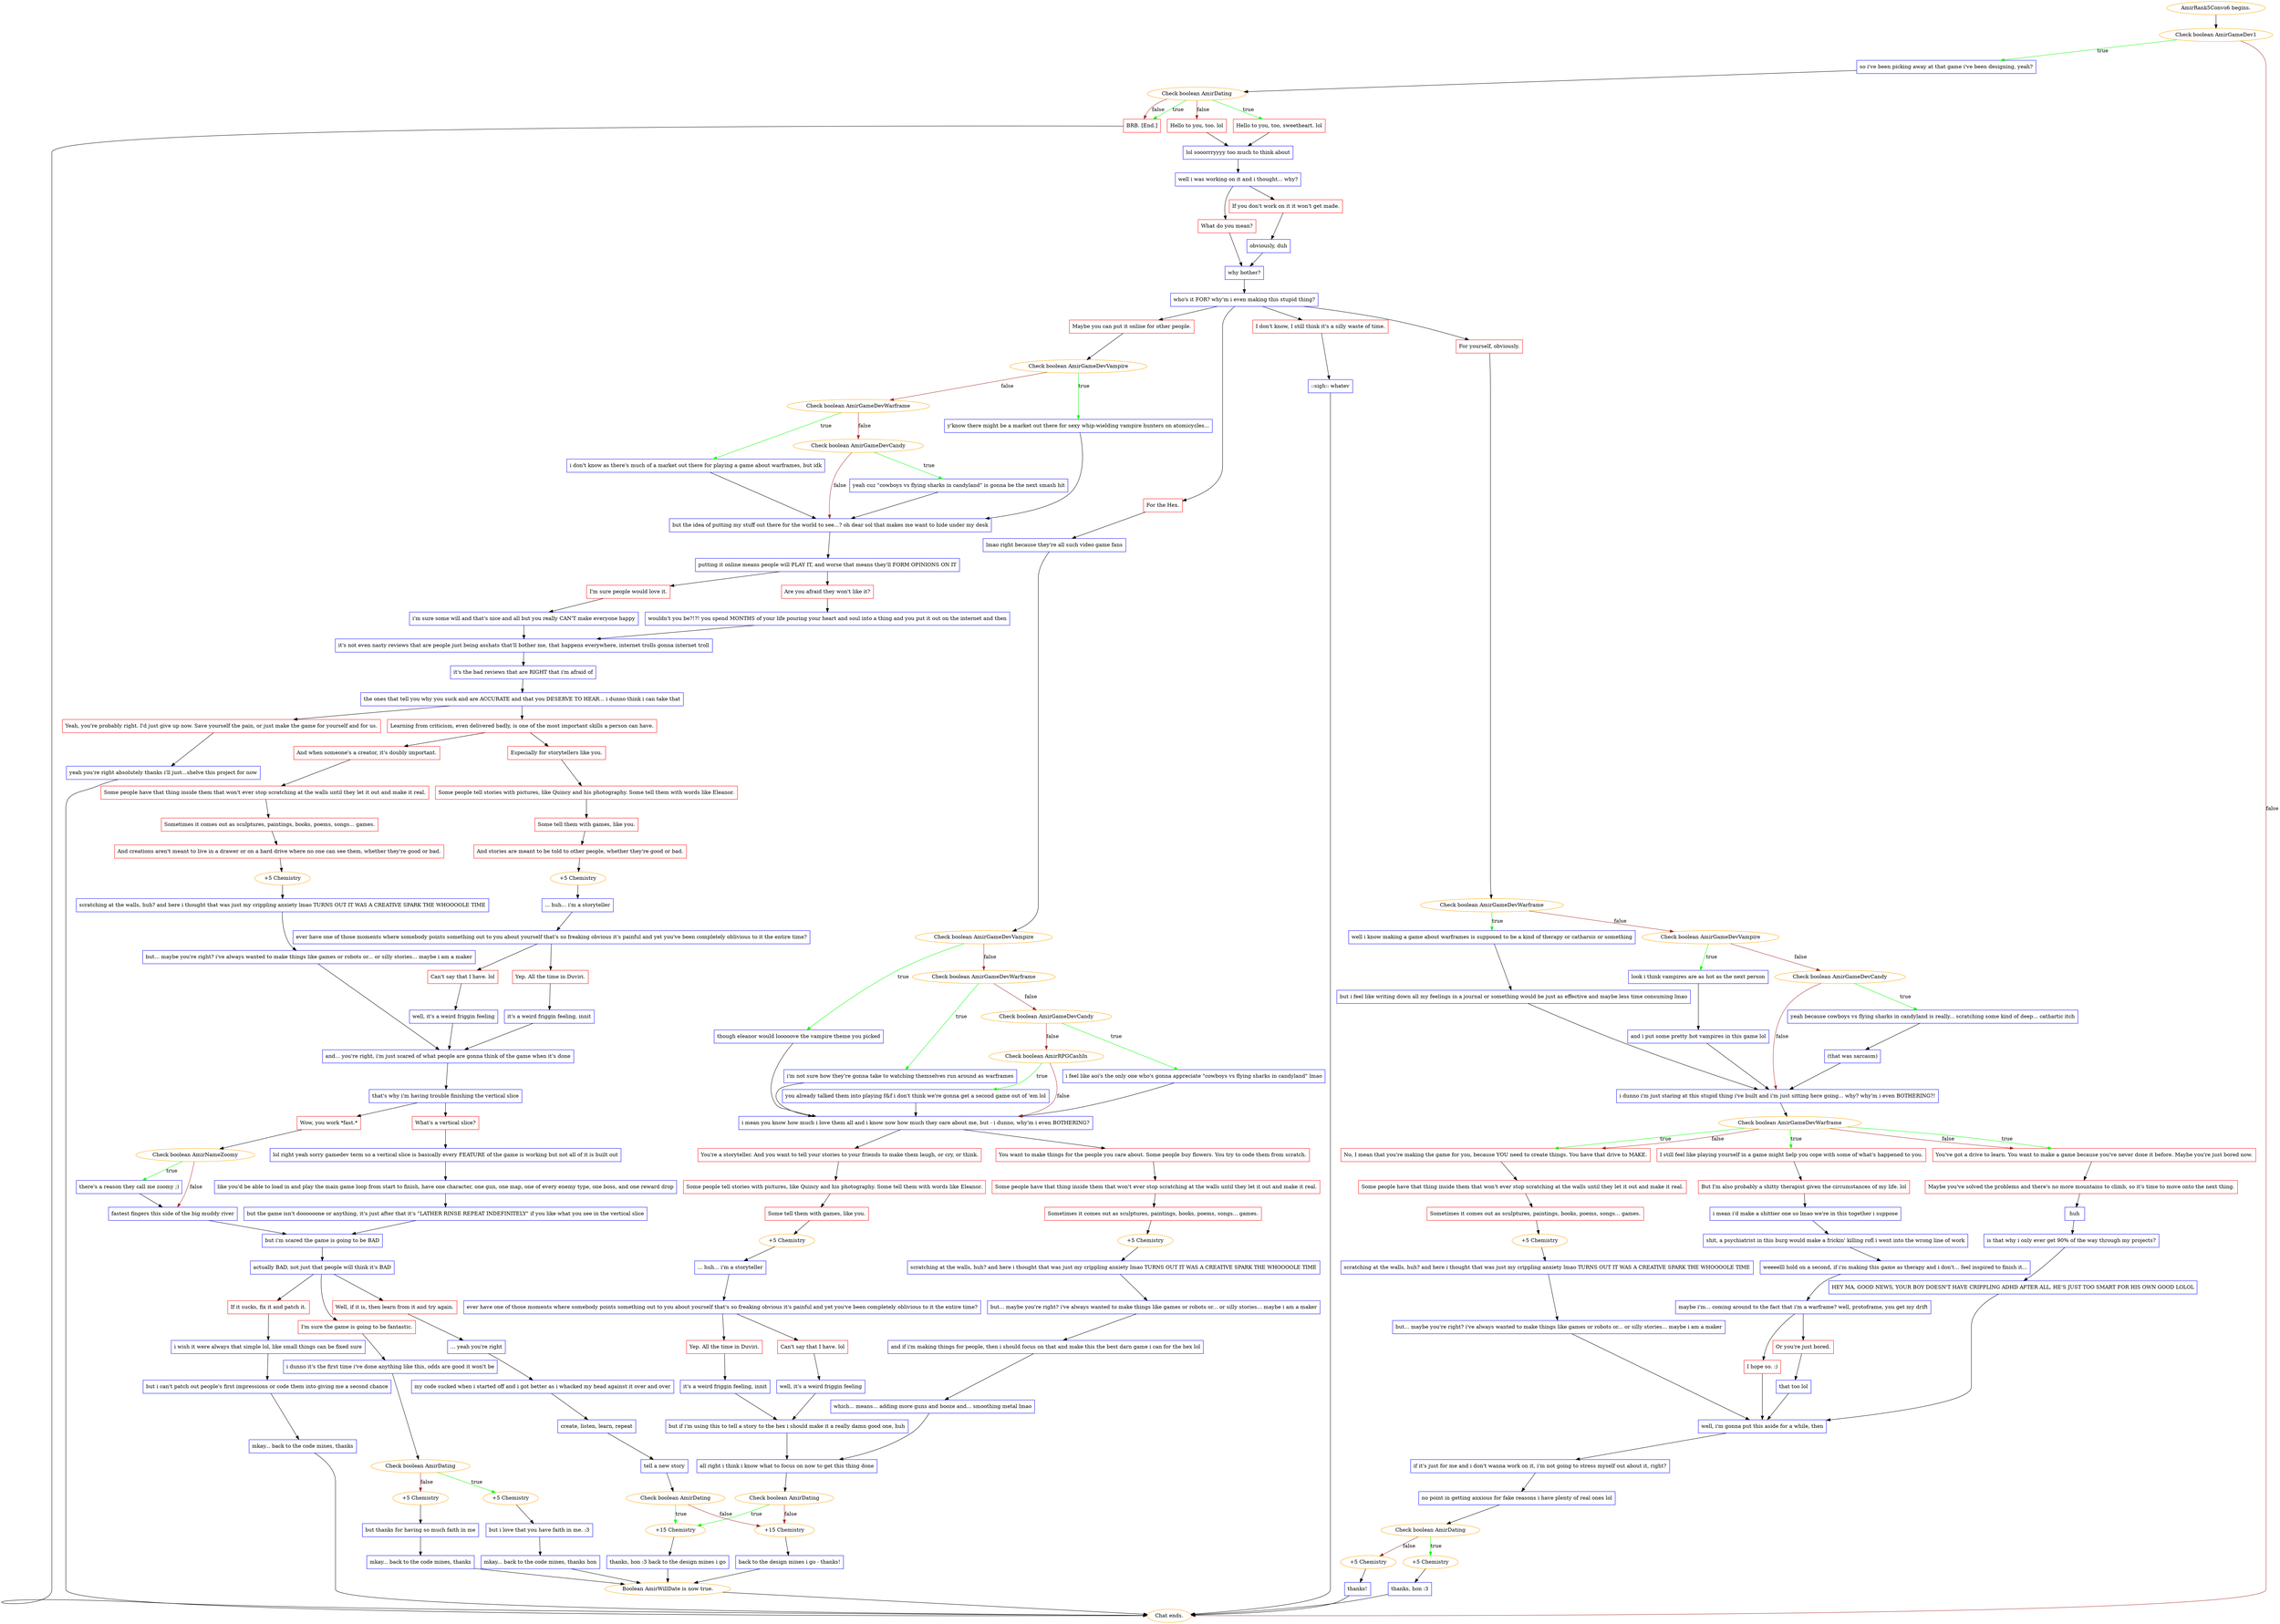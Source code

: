 digraph {
	"AmirRank5Convo6 begins." [color=orange];
		"AmirRank5Convo6 begins." -> j433418343;
	j433418343 [label="Check boolean AmirGameDev1",color=orange];
		j433418343 -> j3222241818 [label=true,color=green];
		j433418343 -> "Chat ends." [label=false,color=brown];
	j3222241818 [label="so i've been picking away at that game i've been designing, yeah?",shape=box,color=blue];
		j3222241818 -> j1196383585;
	"Chat ends." [color=orange];
	j1196383585 [label="Check boolean AmirDating",color=orange];
		j1196383585 -> j1635133156 [label=true,color=green];
		j1196383585 -> j2964292978 [label=true,color=green];
		j1196383585 -> j3304976276 [label=false,color=brown];
		j1196383585 -> j2964292978 [label=false,color=brown];
	j1635133156 [label="Hello to you, too, sweetheart. lol",shape=box,color=red];
		j1635133156 -> j652653580;
	j2964292978 [label="BRB. [End.]",shape=box,color=red];
		j2964292978 -> "Chat ends.";
	j3304976276 [label="Hello to you, too. lol",shape=box,color=red];
		j3304976276 -> j652653580;
	j652653580 [label="lol sooorrryyyy too much to think about",shape=box,color=blue];
		j652653580 -> j2505118599;
	j2505118599 [label="well i was working on it and i thought... why?",shape=box,color=blue];
		j2505118599 -> j3677134429;
		j2505118599 -> j1419322563;
	j3677134429 [label="What do you mean?",shape=box,color=red];
		j3677134429 -> j1894351899;
	j1419322563 [label="If you don't work on it it won't get made.",shape=box,color=red];
		j1419322563 -> j930358140;
	j1894351899 [label="why bother?",shape=box,color=blue];
		j1894351899 -> j1316147066;
	j930358140 [label="obviously, duh",shape=box,color=blue];
		j930358140 -> j1894351899;
	j1316147066 [label="who's it FOR? why'm i even making this stupid thing?",shape=box,color=blue];
		j1316147066 -> j2674325756;
		j1316147066 -> j2975165976;
		j1316147066 -> j3656985603;
		j1316147066 -> j3190286395;
	j2674325756 [label="For yourself, obviously.",shape=box,color=red];
		j2674325756 -> j1134900862;
	j2975165976 [label="For the Hex.",shape=box,color=red];
		j2975165976 -> j823089946;
	j3656985603 [label="Maybe you can put it online for other people.",shape=box,color=red];
		j3656985603 -> j783743325;
	j3190286395 [label="I don't know, I still think it's a silly waste of time.",shape=box,color=red];
		j3190286395 -> j1458206486;
	j1134900862 [label="Check boolean AmirGameDevWarframe",color=orange];
		j1134900862 -> j2271636273 [label=true,color=green];
		j1134900862 -> j785850138 [label=false,color=brown];
	j823089946 [label="lmao right because they're all such video game fans",shape=box,color=blue];
		j823089946 -> j1678781234;
	j783743325 [label="Check boolean AmirGameDevVampire",color=orange];
		j783743325 -> j1129897478 [label=true,color=green];
		j783743325 -> j482911157 [label=false,color=brown];
	j1458206486 [label="::sigh:: whatev",shape=box,color=blue];
		j1458206486 -> "Chat ends.";
	j2271636273 [label="well i know making a game about warframes is supposed to be a kind of therapy or catharsis or something",shape=box,color=blue];
		j2271636273 -> j2991574836;
	j785850138 [label="Check boolean AmirGameDevVampire",color=orange];
		j785850138 -> j3877314768 [label=true,color=green];
		j785850138 -> j2367520459 [label=false,color=brown];
	j1678781234 [label="Check boolean AmirGameDevVampire",color=orange];
		j1678781234 -> j2656857131 [label=true,color=green];
		j1678781234 -> j946229692 [label=false,color=brown];
	j1129897478 [label="y'know there might be a market out there for sexy whip-wielding vampire hunters on atomicycles...",shape=box,color=blue];
		j1129897478 -> j1927689783;
	j482911157 [label="Check boolean AmirGameDevWarframe",color=orange];
		j482911157 -> j3352846799 [label=true,color=green];
		j482911157 -> j352057256 [label=false,color=brown];
	j2991574836 [label="but i feel like writing down all my feelings in a journal or something would be just as effective and maybe less time consuming lmao",shape=box,color=blue];
		j2991574836 -> j1270793584;
	j3877314768 [label="look i think vampires are as hot as the next person",shape=box,color=blue];
		j3877314768 -> j2392165243;
	j2367520459 [label="Check boolean AmirGameDevCandy",color=orange];
		j2367520459 -> j3673617535 [label=true,color=green];
		j2367520459 -> j1270793584 [label=false,color=brown];
	j2656857131 [label="though eleanor would looooove the vampire theme you picked",shape=box,color=blue];
		j2656857131 -> j3100316891;
	j946229692 [label="Check boolean AmirGameDevWarframe",color=orange];
		j946229692 -> j592398198 [label=true,color=green];
		j946229692 -> j1025063388 [label=false,color=brown];
	j1927689783 [label="but the idea of putting my stuff out there for the world to see...? oh dear sol that makes me want to hide under my desk",shape=box,color=blue];
		j1927689783 -> j1153519052;
	j3352846799 [label="i don't know as there's much of a market out there for playing a game about warframes, but idk",shape=box,color=blue];
		j3352846799 -> j1927689783;
	j352057256 [label="Check boolean AmirGameDevCandy",color=orange];
		j352057256 -> j944117812 [label=true,color=green];
		j352057256 -> j1927689783 [label=false,color=brown];
	j1270793584 [label="i dunno i'm just staring at this stupid thing i've built and i'm just sitting here going... why? why'm i even BOTHERING?!",shape=box,color=blue];
		j1270793584 -> j1409009931;
	j2392165243 [label="and i put some pretty hot vampires in this game lol",shape=box,color=blue];
		j2392165243 -> j1270793584;
	j3673617535 [label="yeah because cowboys vs flying sharks in candyland is really... scratching some kind of deep... cathartic itch",shape=box,color=blue];
		j3673617535 -> j874846123;
	j3100316891 [label="i mean you know how much i love them all and i know now how much they care about me, but - i dunno, why'm i even BOTHERING?",shape=box,color=blue];
		j3100316891 -> j585284477;
		j3100316891 -> j2177064406;
	j592398198 [label="i'm not sure how they're gonna take to watching themselves run around as warframes",shape=box,color=blue];
		j592398198 -> j3100316891;
	j1025063388 [label="Check boolean AmirGameDevCandy",color=orange];
		j1025063388 -> j144936652 [label=true,color=green];
		j1025063388 -> j2469066527 [label=false,color=brown];
	j1153519052 [label="putting it online means people will PLAY IT, and worse that means they'll FORM OPINIONS ON IT",shape=box,color=blue];
		j1153519052 -> j2081819374;
		j1153519052 -> j3665523831;
	j944117812 [label="yeah cuz \"cowboys vs flying sharks in candyland\" is gonna be the next smash hit",shape=box,color=blue];
		j944117812 -> j1927689783;
	j1409009931 [label="Check boolean AmirGameDevWarframe",color=orange];
		j1409009931 -> j3685805893 [label=true,color=green];
		j1409009931 -> j4224461750 [label=true,color=green];
		j1409009931 -> j1420666024 [label=true,color=green];
		j1409009931 -> j4224461750 [label=false,color=brown];
		j1409009931 -> j1420666024 [label=false,color=brown];
	j874846123 [label="(that was sarcasm)",shape=box,color=blue];
		j874846123 -> j1270793584;
	j585284477 [label="You want to make things for the people you care about. Some people buy flowers. You try to code them from scratch.",shape=box,color=red];
		j585284477 -> j2090856047;
	j2177064406 [label="You're a storyteller. And you want to tell your stories to your friends to make them laugh, or cry, or think.",shape=box,color=red];
		j2177064406 -> j1612323124;
	j144936652 [label="i feel like aoi's the only one who's gonna appreciate \"cowboys vs flying sharks in candyland\" lmao",shape=box,color=blue];
		j144936652 -> j3100316891;
	j2469066527 [label="Check boolean AmirRPGCashIn",color=orange];
		j2469066527 -> j1616562132 [label=true,color=green];
		j2469066527 -> j3100316891 [label=false,color=brown];
	j2081819374 [label="I'm sure people would love it.",shape=box,color=red];
		j2081819374 -> j2296769149;
	j3665523831 [label="Are you afraid they won't like it?",shape=box,color=red];
		j3665523831 -> j2244985658;
	j3685805893 [label="I still feel like playing yourself in a game might help you cope with some of what's happened to you.",shape=box,color=red];
		j3685805893 -> j1188153290;
	j4224461750 [label="No, I mean that you're making the game for you, because YOU need to create things. You have that drive to MAKE.",shape=box,color=red];
		j4224461750 -> j2204579113;
	j1420666024 [label="You've got a drive to learn. You want to make a game because you've never done it before. Maybe you're just bored now.",shape=box,color=red];
		j1420666024 -> j864682775;
	j2090856047 [label="Some people have that thing inside them that won't ever stop scratching at the walls until they let it out and make it real.",shape=box,color=red];
		j2090856047 -> j623246582;
	j1612323124 [label="Some people tell stories with pictures, like Quincy and his photography. Some tell them with words like Eleanor.",shape=box,color=red];
		j1612323124 -> j1945372645;
	j1616562132 [label="you already talked them into playing f&f i don't think we're gonna get a second game out of 'em lol",shape=box,color=blue];
		j1616562132 -> j3100316891;
	j2296769149 [label="i'm sure some will and that's nice and all but you really CAN'T make everyone happy",shape=box,color=blue];
		j2296769149 -> j4011012780;
	j2244985658 [label="wouldn't you be?!?! you spend MONTHS of your life pouring your heart and soul into a thing and you put it out on the internet and then",shape=box,color=blue];
		j2244985658 -> j4011012780;
	j1188153290 [label="But I'm also probably a shitty therapist given the circumstances of my life. lol",shape=box,color=red];
		j1188153290 -> j1715684884;
	j2204579113 [label="Some people have that thing inside them that won't ever stop scratching at the walls until they let it out and make it real.",shape=box,color=red];
		j2204579113 -> j4153823428;
	j864682775 [label="Maybe you've solved the problems and there's no more mountains to climb, so it's time to move onto the next thing.",shape=box,color=red];
		j864682775 -> j4143684729;
	j623246582 [label="Sometimes it comes out as sculptures, paintings, books, poems, songs... games.",shape=box,color=red];
		j623246582 -> j2439403010;
	j1945372645 [label="Some tell them with games, like you.",shape=box,color=red];
		j1945372645 -> j1618583220;
	j4011012780 [label="it's not even nasty reviews that are people just being asshats that'll bother me, that happens everywhere, internet trolls gonna internet troll",shape=box,color=blue];
		j4011012780 -> j2189447560;
	j1715684884 [label="i mean i'd make a shittier one so lmao we're in this together i suppose",shape=box,color=blue];
		j1715684884 -> j1427543114;
	j4153823428 [label="Sometimes it comes out as sculptures, paintings, books, poems, songs... games.",shape=box,color=red];
		j4153823428 -> j183413987;
	j4143684729 [label="huh",shape=box,color=blue];
		j4143684729 -> j1413534960;
	j2439403010 [label="+5 Chemistry",color=orange];
		j2439403010 -> j3720307152;
	j1618583220 [label="+5 Chemistry",color=orange];
		j1618583220 -> j838870909;
	j2189447560 [label="it's the bad reviews that are RIGHT that i'm afraid of",shape=box,color=blue];
		j2189447560 -> j4194538443;
	j1427543114 [label="shit, a psychiatrist in this burg would make a frickin' killing rofl i went into the wrong line of work",shape=box,color=blue];
		j1427543114 -> j57334456;
	j183413987 [label="+5 Chemistry",color=orange];
		j183413987 -> j1211935296;
	j1413534960 [label="is that why i only ever get 90% of the way through my projects?",shape=box,color=blue];
		j1413534960 -> j3016674296;
	j3720307152 [label="scratching at the walls, huh? and here i thought that was just my crippling anxiety lmao TURNS OUT IT WAS A CREATIVE SPARK THE WHOOOOLE TIME",shape=box,color=blue];
		j3720307152 -> j2097766208;
	j838870909 [label="... huh... i'm a storyteller",shape=box,color=blue];
		j838870909 -> j1420056145;
	j4194538443 [label="the ones that tell you why you suck and are ACCURATE and that you DESERVE TO HEAR... i dunno think i can take that",shape=box,color=blue];
		j4194538443 -> j3616106728;
		j4194538443 -> j3238206847;
	j57334456 [label="weeeelll hold on a second, if i'm making this game as therapy and i don't... feel inspired to finish it...",shape=box,color=blue];
		j57334456 -> j451883898;
	j1211935296 [label="scratching at the walls, huh? and here i thought that was just my crippling anxiety lmao TURNS OUT IT WAS A CREATIVE SPARK THE WHOOOOLE TIME",shape=box,color=blue];
		j1211935296 -> j1381564430;
	j3016674296 [label="HEY MA, GOOD NEWS, YOUR BOY DOESN'T HAVE CRIPPLING ADHD AFTER ALL, HE'S JUST TOO SMART FOR HIS OWN GOOD LOLOL",shape=box,color=blue];
		j3016674296 -> j1191350518;
	j2097766208 [label="but... maybe you're right? i've always wanted to make things like games or robots or... or silly stories... maybe i am a maker",shape=box,color=blue];
		j2097766208 -> j143866857;
	j1420056145 [label="ever have one of those moments where somebody points something out to you about yourself that's so freaking obvious it's painful and yet you've been completely oblivious to it the entire time?",shape=box,color=blue];
		j1420056145 -> j514431931;
		j1420056145 -> j3803080846;
	j3616106728 [label="Learning from criticism, even delivered badly, is one of the most important skills a person can have.",shape=box,color=red];
		j3616106728 -> j3605249793;
		j3616106728 -> j3497213955;
	j3238206847 [label="Yeah, you're probably right. I'd just give up now. Save yourself the pain, or just make the game for yourself and for us.",shape=box,color=red];
		j3238206847 -> j606391869;
	j451883898 [label="maybe i'm... coming around to the fact that i'm a warframe? well, protoframe, you get my drift",shape=box,color=blue];
		j451883898 -> j1387089964;
		j451883898 -> j4289730223;
	j1381564430 [label="but... maybe you're right? i've always wanted to make things like games or robots or... or silly stories... maybe i am a maker",shape=box,color=blue];
		j1381564430 -> j1191350518;
	j1191350518 [label="well, i'm gonna put this aside for a while, then",shape=box,color=blue];
		j1191350518 -> j1268703340;
	j143866857 [label="and if i'm making things for people, then i should focus on that and make this the best darn game i can for the hex lol",shape=box,color=blue];
		j143866857 -> j1789077313;
	j514431931 [label="Yep. All the time in Duviri.",shape=box,color=red];
		j514431931 -> j1337578140;
	j3803080846 [label="Can't say that I have. lol",shape=box,color=red];
		j3803080846 -> j2019129632;
	j3605249793 [label="And when someone's a creator, it's doubly important.",shape=box,color=red];
		j3605249793 -> j4184970371;
	j3497213955 [label="Especially for storytellers like you.",shape=box,color=red];
		j3497213955 -> j3907009565;
	j606391869 [label="yeah you're right absolutely thanks i'll just...shelve this project for now",shape=box,color=blue];
		j606391869 -> "Chat ends.";
	j1387089964 [label="Or you're just bored.",shape=box,color=red];
		j1387089964 -> j3480287942;
	j4289730223 [label="I hope so. :)",shape=box,color=red];
		j4289730223 -> j1191350518;
	j1268703340 [label="if it's just for me and i don't wanna work on it, i'm not going to stress myself out about it, right?",shape=box,color=blue];
		j1268703340 -> j2922388031;
	j1789077313 [label="which... means... adding more guns and booze and... smoothing metal lmao",shape=box,color=blue];
		j1789077313 -> j603042430;
	j1337578140 [label="it's a weird friggin feeling, innit",shape=box,color=blue];
		j1337578140 -> j3977839152;
	j2019129632 [label="well, it's a weird friggin feeling",shape=box,color=blue];
		j2019129632 -> j3977839152;
	j4184970371 [label="Some people have that thing inside them that won't ever stop scratching at the walls until they let it out and make it real.",shape=box,color=red];
		j4184970371 -> j1059633640;
	j3907009565 [label="Some people tell stories with pictures, like Quincy and his photography. Some tell them with words like Eleanor.",shape=box,color=red];
		j3907009565 -> j2314178281;
	j3480287942 [label="that too lol",shape=box,color=blue];
		j3480287942 -> j1191350518;
	j2922388031 [label="no point in getting anxious for fake reasons i have plenty of real ones lol",shape=box,color=blue];
		j2922388031 -> j2458885787;
	j603042430 [label="all right i think i know what to focus on now to get this thing done",shape=box,color=blue];
		j603042430 -> j3586300413;
	j3977839152 [label="but if i'm using this to tell a story to the hex i should make it a really damn good one, huh",shape=box,color=blue];
		j3977839152 -> j603042430;
	j1059633640 [label="Sometimes it comes out as sculptures, paintings, books, poems, songs... games.",shape=box,color=red];
		j1059633640 -> j3500673676;
	j2314178281 [label="Some tell them with games, like you.",shape=box,color=red];
		j2314178281 -> j3856638119;
	j2458885787 [label="Check boolean AmirDating",color=orange];
		j2458885787 -> j3213119534 [label=true,color=green];
		j2458885787 -> j2820430006 [label=false,color=brown];
	j3586300413 [label="Check boolean AmirDating",color=orange];
		j3586300413 -> j1107952909 [label=true,color=green];
		j3586300413 -> j546961458 [label=false,color=brown];
	j3500673676 [label="And creations aren't meant to live in a drawer or on a hard drive where no one can see them, whether they're good or bad.",shape=box,color=red];
		j3500673676 -> j146796148;
	j3856638119 [label="And stories are meant to be told to other people, whether they're good or bad.",shape=box,color=red];
		j3856638119 -> j697150909;
	j3213119534 [label="+5 Chemistry",color=orange];
		j3213119534 -> j2331543361;
	j2820430006 [label="+5 Chemistry",color=orange];
		j2820430006 -> j2978149107;
	j1107952909 [label="+15 Chemistry",color=orange];
		j1107952909 -> j84644035;
	j546961458 [label="+15 Chemistry",color=orange];
		j546961458 -> j74316816;
	j146796148 [label="+5 Chemistry",color=orange];
		j146796148 -> j469908506;
	j697150909 [label="+5 Chemistry",color=orange];
		j697150909 -> j742450371;
	j2331543361 [label="thanks, hon :3",shape=box,color=blue];
		j2331543361 -> "Chat ends.";
	j2978149107 [label="thanks!",shape=box,color=blue];
		j2978149107 -> "Chat ends.";
	j84644035 [label="thanks, hon :3 back to the design mines i go",shape=box,color=blue];
		j84644035 -> j1538486228;
	j74316816 [label="back to the design mines i go - thanks!",shape=box,color=blue];
		j74316816 -> j1538486228;
	j469908506 [label="scratching at the walls, huh? and here i thought that was just my crippling anxiety lmao TURNS OUT IT WAS A CREATIVE SPARK THE WHOOOOLE TIME",shape=box,color=blue];
		j469908506 -> j1156778540;
	j742450371 [label="... huh... i'm a storyteller",shape=box,color=blue];
		j742450371 -> j4055786548;
	j1538486228 [label="Boolean AmirWillDate is now true.",color=orange];
		j1538486228 -> "Chat ends.";
	j1156778540 [label="but... maybe you're right? i've always wanted to make things like games or robots or... or silly stories... maybe i am a maker",shape=box,color=blue];
		j1156778540 -> j1819993180;
	j4055786548 [label="ever have one of those moments where somebody points something out to you about yourself that's so freaking obvious it's painful and yet you've been completely oblivious to it the entire time?",shape=box,color=blue];
		j4055786548 -> j476220719;
		j4055786548 -> j1083606534;
	j1819993180 [label="and... you're right, i'm just scared of what people are gonna think of the game when it's done",shape=box,color=blue];
		j1819993180 -> j825009390;
	j476220719 [label="Yep. All the time in Duviri.",shape=box,color=red];
		j476220719 -> j4094020904;
	j1083606534 [label="Can't say that I have. lol",shape=box,color=red];
		j1083606534 -> j3681390285;
	j825009390 [label="that's why i'm having trouble finishing the vertical slice",shape=box,color=blue];
		j825009390 -> j1230595486;
		j825009390 -> j4057060913;
	j4094020904 [label="it's a weird friggin feeling, innit",shape=box,color=blue];
		j4094020904 -> j1819993180;
	j3681390285 [label="well, it's a weird friggin feeling",shape=box,color=blue];
		j3681390285 -> j1819993180;
	j1230595486 [label="What's a vertical slice?",shape=box,color=red];
		j1230595486 -> j401424900;
	j4057060913 [label="Wow, you work *fast.*",shape=box,color=red];
		j4057060913 -> j452354366;
	j401424900 [label="lol right yeah sorry gamedev term so a vertical slice is basically every FEATURE of the game is working but not all of it is built out",shape=box,color=blue];
		j401424900 -> j3026748499;
	j452354366 [label="Check boolean AmirNameZoomy",color=orange];
		j452354366 -> j691673142 [label=true,color=green];
		j452354366 -> j3105247249 [label=false,color=brown];
	j3026748499 [label="like you'd be able to load in and play the main game loop from start to finish, have one character, one gun, one map, one of every enemy type, one boss, and one reward drop",shape=box,color=blue];
		j3026748499 -> j120224516;
	j691673142 [label="there's a reason they call me zoomy ;)",shape=box,color=blue];
		j691673142 -> j3105247249;
	j3105247249 [label="fastest fingers this side of the big muddy river",shape=box,color=blue];
		j3105247249 -> j1909556038;
	j120224516 [label="but the game isn't doooooone or anything, it's just after that it's \"LATHER RINSE REPEAT INDEFINITELY\" if you like what you see in the vertical slice",shape=box,color=blue];
		j120224516 -> j1909556038;
	j1909556038 [label="but i'm scared the game is going to be BAD",shape=box,color=blue];
		j1909556038 -> j69349347;
	j69349347 [label="actually BAD, not just that people will think it's BAD",shape=box,color=blue];
		j69349347 -> j1886492205;
		j69349347 -> j1229854843;
		j69349347 -> j2878732789;
	j1886492205 [label="I'm sure the game is going to be fantastic.",shape=box,color=red];
		j1886492205 -> j1199656404;
	j1229854843 [label="Well, if it is, then learn from it and try again.",shape=box,color=red];
		j1229854843 -> j464721085;
	j2878732789 [label="If it sucks, fix it and patch it.",shape=box,color=red];
		j2878732789 -> j4130335017;
	j1199656404 [label="i dunno it's the first time i've done anything like this, odds are good it won't be",shape=box,color=blue];
		j1199656404 -> j486106835;
	j464721085 [label="... yeah you're right",shape=box,color=blue];
		j464721085 -> j898670431;
	j4130335017 [label="i wish it were always that simple lol, like small things can be fixed sure",shape=box,color=blue];
		j4130335017 -> j3638341639;
	j486106835 [label="Check boolean AmirDating",color=orange];
		j486106835 -> j573078610 [label=true,color=green];
		j486106835 -> j3543667410 [label=false,color=brown];
	j898670431 [label="my code sucked when i started off and i got better as i whacked my head against it over and over",shape=box,color=blue];
		j898670431 -> j2697068579;
	j3638341639 [label="but i can't patch out people's first impressions or code them into giving me a second chance",shape=box,color=blue];
		j3638341639 -> j4130877238;
	j573078610 [label="+5 Chemistry",color=orange];
		j573078610 -> j2015230096;
	j3543667410 [label="+5 Chemistry",color=orange];
		j3543667410 -> j1964418371;
	j2697068579 [label="create, listen, learn, repeat",shape=box,color=blue];
		j2697068579 -> j2005580774;
	j4130877238 [label="mkay... back to the code mines, thanks",shape=box,color=blue];
		j4130877238 -> "Chat ends.";
	j2015230096 [label="but i love that you have faith in me. :3",shape=box,color=blue];
		j2015230096 -> j2276230956;
	j1964418371 [label="but thanks for having so much faith in me",shape=box,color=blue];
		j1964418371 -> j2974434232;
	j2005580774 [label="tell a new story",shape=box,color=blue];
		j2005580774 -> j3641190794;
	j2276230956 [label="mkay... back to the code mines, thanks hon",shape=box,color=blue];
		j2276230956 -> j1538486228;
	j2974434232 [label="mkay... back to the code mines, thanks",shape=box,color=blue];
		j2974434232 -> j1538486228;
	j3641190794 [label="Check boolean AmirDating",color=orange];
		j3641190794 -> j1107952909 [label=true,color=green];
		j3641190794 -> j546961458 [label=false,color=brown];
}